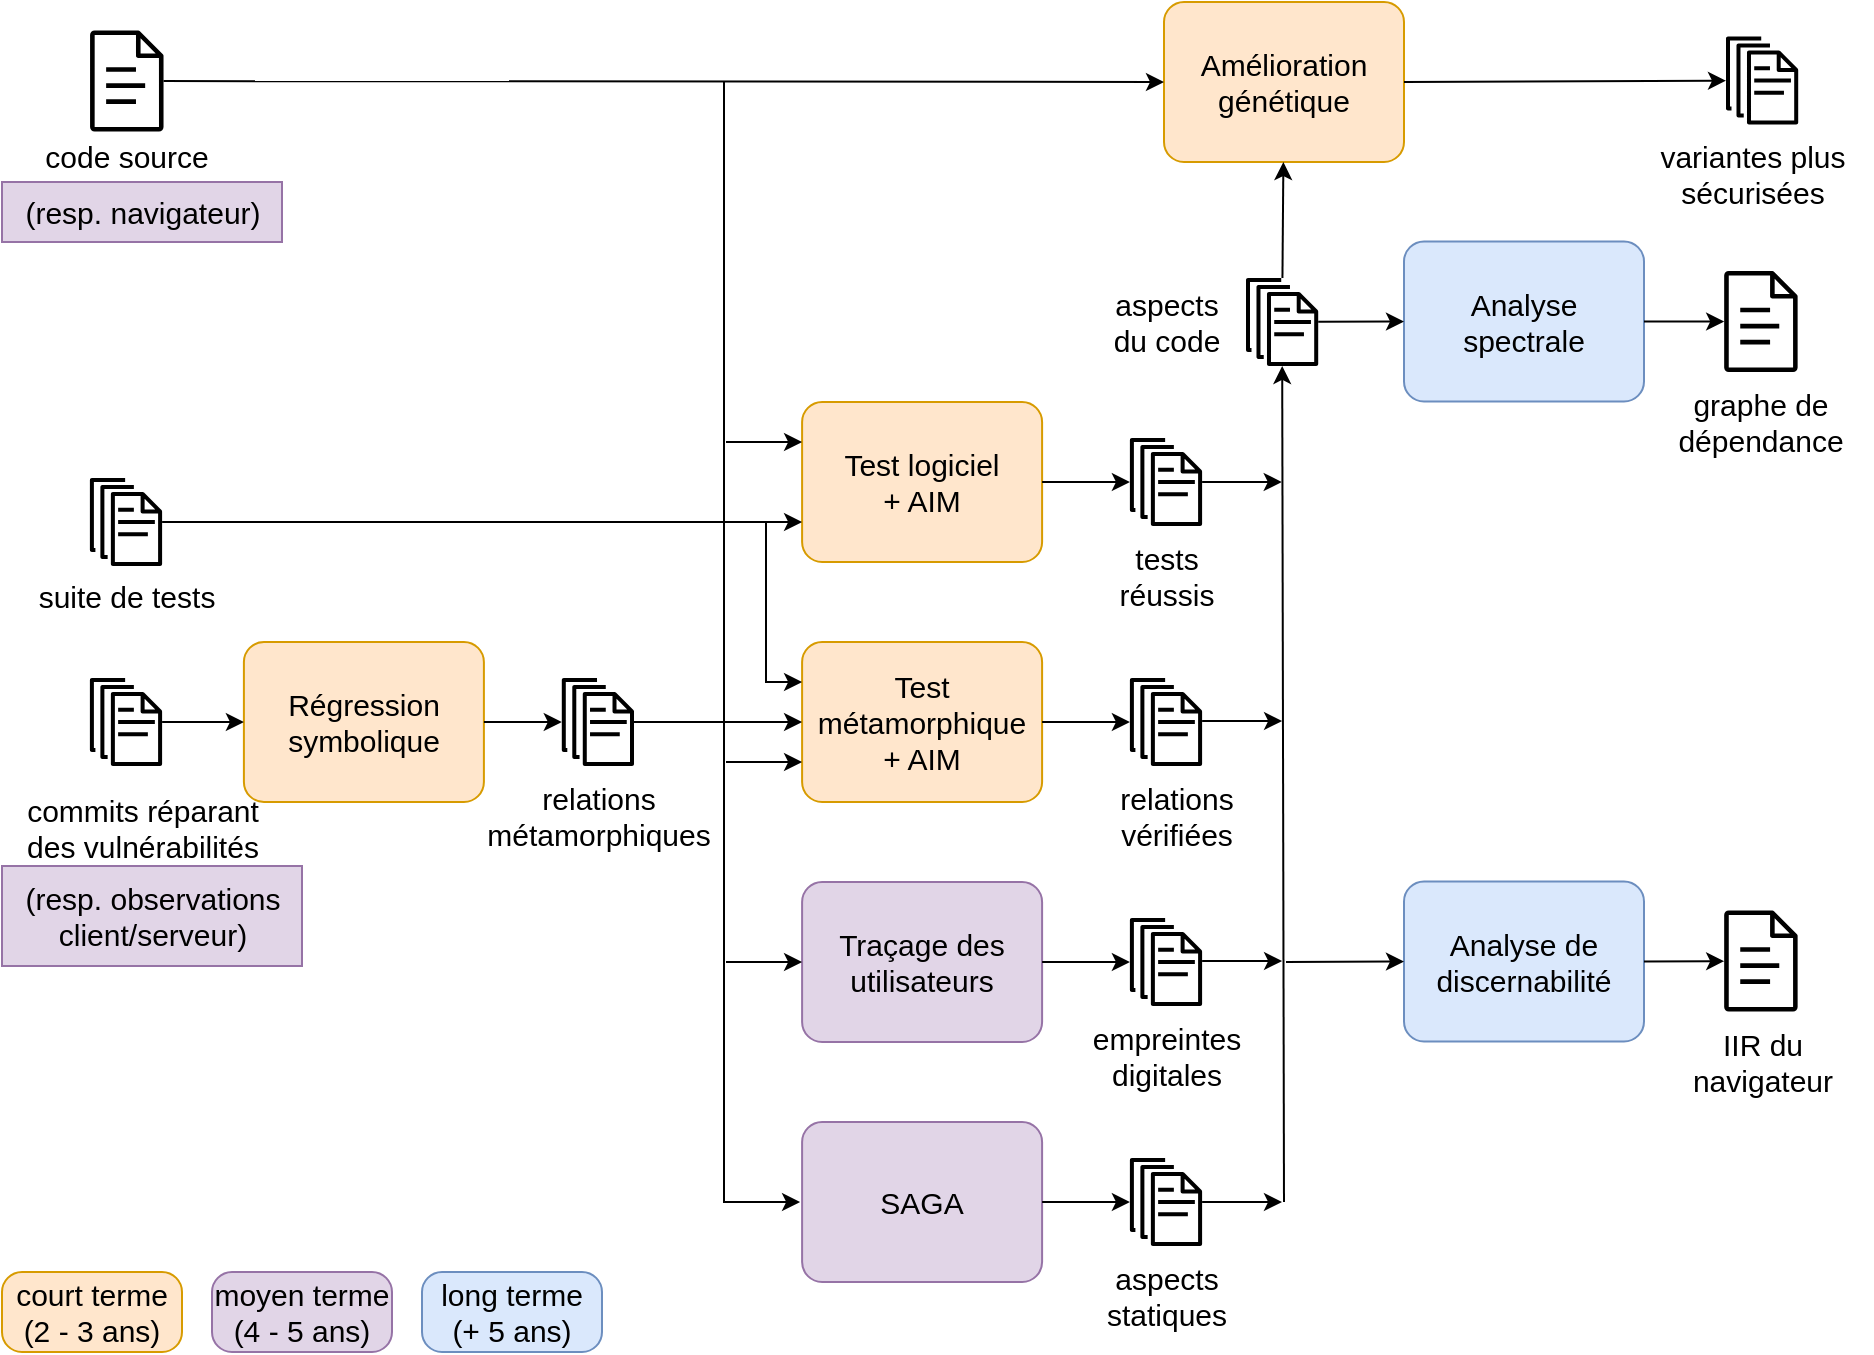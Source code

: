 <mxfile version="26.1.3">
  <diagram name="Page-1" id="982gyeF62y9UsF95akiq">
    <mxGraphModel dx="912" dy="639" grid="1" gridSize="10" guides="1" tooltips="1" connect="1" arrows="1" fold="1" page="1" pageScale="1" pageWidth="935" pageHeight="675" math="0" shadow="0">
      <root>
        <mxCell id="0" />
        <mxCell id="1" parent="0" />
        <mxCell id="LqAJjOGj0EOW5YZ_SDEt-3" value="" style="sketch=0;outlineConnect=0;fontColor=#232F3E;gradientColor=none;fillColor=light-dark(#000000, #bec8d4);strokeColor=none;dashed=0;verticalLabelPosition=bottom;verticalAlign=top;align=center;html=1;fontSize=12;fontStyle=0;aspect=fixed;pointerEvents=1;shape=mxgraph.aws4.document;" parent="1" vertex="1">
          <mxGeometry x="43.95" y="14.25" width="36.9" height="50.5" as="geometry" />
        </mxCell>
        <mxCell id="LqAJjOGj0EOW5YZ_SDEt-4" value="&lt;div&gt;Amélioration&lt;/div&gt;&lt;div&gt;génétique&lt;/div&gt;" style="points=[[0.25,0,0],[0.5,0,0],[0.75,0,0],[1,0.25,0],[1,0.5,0],[1,0.75,0],[0.75,1,0],[0.5,1,0],[0.25,1,0],[0,0.75,0],[0,0.5,0],[0,0.25,0]];shape=mxgraph.bpmn.task;whiteSpace=wrap;rectStyle=rounded;size=10;html=1;taskMarker=abstract;strokeColor=#d79b00;fontSize=15;fillColor=#ffe6cc;" parent="1" vertex="1">
          <mxGeometry x="581" width="120" height="80" as="geometry" />
        </mxCell>
        <mxCell id="LqAJjOGj0EOW5YZ_SDEt-5" value="" style="endArrow=classic;html=1;rounded=0;entryX=0;entryY=0.5;entryDx=0;entryDy=0;entryPerimeter=0;" parent="1" target="LqAJjOGj0EOW5YZ_SDEt-4" edge="1">
          <mxGeometry width="50" height="50" relative="1" as="geometry">
            <mxPoint x="80.764" y="39.518" as="sourcePoint" />
            <mxPoint x="520" y="-60" as="targetPoint" />
          </mxGeometry>
        </mxCell>
        <mxCell id="LqAJjOGj0EOW5YZ_SDEt-7" value="" style="endArrow=classic;html=1;rounded=0;exitX=1;exitY=0.5;exitDx=0;exitDy=0;exitPerimeter=0;" parent="1" source="LqAJjOGj0EOW5YZ_SDEt-4" target="ychqdGXQUVl_SIHGtclr-33" edge="1">
          <mxGeometry width="50" height="50" relative="1" as="geometry">
            <mxPoint x="533.02" y="90.5" as="sourcePoint" />
            <mxPoint x="902" y="60" as="targetPoint" />
          </mxGeometry>
        </mxCell>
        <mxCell id="LqAJjOGj0EOW5YZ_SDEt-8" value="code source" style="text;html=1;align=center;verticalAlign=middle;resizable=0;points=[];autosize=1;strokeColor=none;fillColor=none;fontSize=15;" parent="1" vertex="1">
          <mxGeometry x="7.4" y="61.5" width="110" height="30" as="geometry" />
        </mxCell>
        <mxCell id="LqAJjOGj0EOW5YZ_SDEt-9" value="&lt;div&gt;variantes plus&lt;/div&gt;&lt;div&gt;sécurisées&lt;/div&gt;" style="text;html=1;align=center;verticalAlign=middle;resizable=0;points=[];autosize=1;strokeColor=none;fillColor=none;fontSize=15;" parent="1" vertex="1">
          <mxGeometry x="815" y="61.25" width="120" height="50" as="geometry" />
        </mxCell>
        <mxCell id="LqAJjOGj0EOW5YZ_SDEt-10" value="Test logiciel&lt;br&gt;+ AIM" style="points=[[0.25,0,0],[0.5,0,0],[0.75,0,0],[1,0.25,0],[1,0.5,0],[1,0.75,0],[0.75,1,0],[0.5,1,0],[0.25,1,0],[0,0.75,0],[0,0.5,0],[0,0.25,0]];shape=mxgraph.bpmn.task;whiteSpace=wrap;rectStyle=rounded;size=10;html=1;taskMarker=abstract;strokeColor=#d79b00;fontSize=15;fillColor=#ffe6cc;" parent="1" vertex="1">
          <mxGeometry x="400.05" y="200" width="120" height="80" as="geometry" />
        </mxCell>
        <mxCell id="LqAJjOGj0EOW5YZ_SDEt-11" value="" style="sketch=0;outlineConnect=0;fontColor=#232F3E;gradientColor=none;fillColor=#000000;strokeColor=none;dashed=0;verticalLabelPosition=bottom;verticalAlign=top;align=center;html=1;fontSize=12;fontStyle=0;aspect=fixed;pointerEvents=1;shape=mxgraph.aws4.documents;" parent="1" vertex="1">
          <mxGeometry x="43.95" y="238" width="36.1" height="44" as="geometry" />
        </mxCell>
        <mxCell id="LqAJjOGj0EOW5YZ_SDEt-12" value="" style="endArrow=classic;html=1;rounded=0;entryX=0;entryY=0.75;entryDx=0;entryDy=0;entryPerimeter=0;" parent="1" source="LqAJjOGj0EOW5YZ_SDEt-11" target="LqAJjOGj0EOW5YZ_SDEt-10" edge="1">
          <mxGeometry width="50" height="50" relative="1" as="geometry">
            <mxPoint x="234.95" y="60" as="sourcePoint" />
            <mxPoint x="282.95" y="240" as="targetPoint" />
            <Array as="points" />
          </mxGeometry>
        </mxCell>
        <mxCell id="LqAJjOGj0EOW5YZ_SDEt-13" value="suite de tests" style="text;html=1;align=center;verticalAlign=middle;resizable=0;points=[];autosize=1;strokeColor=none;fillColor=none;fontSize=15;" parent="1" vertex="1">
          <mxGeometry x="7.4" y="282" width="110" height="30" as="geometry" />
        </mxCell>
        <mxCell id="LqAJjOGj0EOW5YZ_SDEt-14" value="Test métamorphique&lt;br&gt;+ AIM" style="points=[[0.25,0,0],[0.5,0,0],[0.75,0,0],[1,0.25,0],[1,0.5,0],[1,0.75,0],[0.75,1,0],[0.5,1,0],[0.25,1,0],[0,0.75,0],[0,0.5,0],[0,0.25,0]];shape=mxgraph.bpmn.task;whiteSpace=wrap;rectStyle=rounded;size=10;html=1;taskMarker=abstract;strokeColor=#d79b00;fontSize=15;fillColor=#ffe6cc;" parent="1" vertex="1">
          <mxGeometry x="400.05" y="320" width="120" height="80" as="geometry" />
        </mxCell>
        <mxCell id="LqAJjOGj0EOW5YZ_SDEt-15" value="" style="sketch=0;outlineConnect=0;fontColor=#232F3E;gradientColor=none;fillColor=#000000;strokeColor=none;dashed=0;verticalLabelPosition=bottom;verticalAlign=top;align=center;html=1;fontSize=12;fontStyle=0;aspect=fixed;pointerEvents=1;shape=mxgraph.aws4.documents;" parent="1" vertex="1">
          <mxGeometry x="279.9" y="338" width="36.1" height="44" as="geometry" />
        </mxCell>
        <mxCell id="LqAJjOGj0EOW5YZ_SDEt-16" value="" style="endArrow=classic;html=1;rounded=0;entryX=0;entryY=0.5;entryDx=0;entryDy=0;entryPerimeter=0;" parent="1" source="LqAJjOGj0EOW5YZ_SDEt-15" target="LqAJjOGj0EOW5YZ_SDEt-14" edge="1">
          <mxGeometry width="50" height="50" relative="1" as="geometry">
            <mxPoint x="233.95" y="-200" as="sourcePoint" />
            <mxPoint x="282.95" y="360" as="targetPoint" />
          </mxGeometry>
        </mxCell>
        <mxCell id="LqAJjOGj0EOW5YZ_SDEt-17" value="&lt;div&gt;relations&lt;/div&gt;&lt;div&gt;métamorphiques&lt;/div&gt;" style="text;html=1;align=center;verticalAlign=middle;resizable=0;points=[];autosize=1;strokeColor=none;fillColor=none;fontSize=15;" parent="1" vertex="1">
          <mxGeometry x="227.95" y="382" width="140" height="50" as="geometry" />
        </mxCell>
        <mxCell id="LqAJjOGj0EOW5YZ_SDEt-18" value="Régression symbolique" style="points=[[0.25,0,0],[0.5,0,0],[0.75,0,0],[1,0.25,0],[1,0.5,0],[1,0.75,0],[0.75,1,0],[0.5,1,0],[0.25,1,0],[0,0.75,0],[0,0.5,0],[0,0.25,0]];shape=mxgraph.bpmn.task;whiteSpace=wrap;rectStyle=rounded;size=10;html=1;taskMarker=abstract;strokeColor=#d79b00;fontSize=15;fillColor=#ffe6cc;" parent="1" vertex="1">
          <mxGeometry x="120.95" y="320" width="120" height="80" as="geometry" />
        </mxCell>
        <mxCell id="LqAJjOGj0EOW5YZ_SDEt-19" value="" style="endArrow=classic;html=1;rounded=0;exitX=1;exitY=0.5;exitDx=0;exitDy=0;exitPerimeter=0;" parent="1" source="LqAJjOGj0EOW5YZ_SDEt-18" target="LqAJjOGj0EOW5YZ_SDEt-15" edge="1">
          <mxGeometry width="50" height="50" relative="1" as="geometry">
            <mxPoint x="325.9" y="-210" as="sourcePoint" />
            <mxPoint x="406.9" y="-210" as="targetPoint" />
          </mxGeometry>
        </mxCell>
        <mxCell id="LqAJjOGj0EOW5YZ_SDEt-20" value="" style="sketch=0;outlineConnect=0;fontColor=#232F3E;gradientColor=none;fillColor=#000000;strokeColor=none;dashed=0;verticalLabelPosition=bottom;verticalAlign=top;align=center;html=1;fontSize=12;fontStyle=0;aspect=fixed;pointerEvents=1;shape=mxgraph.aws4.documents;" parent="1" vertex="1">
          <mxGeometry x="43.95" y="338" width="36.1" height="44" as="geometry" />
        </mxCell>
        <mxCell id="LqAJjOGj0EOW5YZ_SDEt-21" value="" style="endArrow=classic;html=1;rounded=0;entryX=0;entryY=0.5;entryDx=0;entryDy=0;entryPerimeter=0;" parent="1" source="LqAJjOGj0EOW5YZ_SDEt-20" target="LqAJjOGj0EOW5YZ_SDEt-18" edge="1">
          <mxGeometry width="50" height="50" relative="1" as="geometry">
            <mxPoint x="205.9" y="-210" as="sourcePoint" />
            <mxPoint x="289.9" y="-210" as="targetPoint" />
          </mxGeometry>
        </mxCell>
        <mxCell id="LqAJjOGj0EOW5YZ_SDEt-22" value="&lt;div&gt;commits réparant&lt;/div&gt;&lt;div&gt;des vulnérabilités&lt;/div&gt;" style="text;html=1;align=center;verticalAlign=middle;resizable=0;points=[];autosize=1;strokeColor=none;fillColor=none;fontSize=15;" parent="1" vertex="1">
          <mxGeometry y="388" width="140" height="50" as="geometry" />
        </mxCell>
        <mxCell id="LqAJjOGj0EOW5YZ_SDEt-35" value="" style="sketch=0;outlineConnect=0;fontColor=#232F3E;gradientColor=none;fillColor=#000000;strokeColor=none;dashed=0;verticalLabelPosition=bottom;verticalAlign=top;align=center;html=1;fontSize=12;fontStyle=0;aspect=fixed;pointerEvents=1;shape=mxgraph.aws4.documents;" parent="1" vertex="1">
          <mxGeometry x="563.95" y="218" width="36.1" height="44" as="geometry" />
        </mxCell>
        <mxCell id="LqAJjOGj0EOW5YZ_SDEt-36" value="&lt;div&gt;tests&lt;/div&gt;&lt;div&gt;réussis&lt;/div&gt;" style="text;html=1;align=center;verticalAlign=middle;resizable=0;points=[];autosize=1;strokeColor=none;fillColor=none;fontSize=15;" parent="1" vertex="1">
          <mxGeometry x="547" y="262" width="70" height="50" as="geometry" />
        </mxCell>
        <mxCell id="LqAJjOGj0EOW5YZ_SDEt-38" value="" style="endArrow=classic;html=1;rounded=0;" parent="1" source="LqAJjOGj0EOW5YZ_SDEt-10" target="LqAJjOGj0EOW5YZ_SDEt-35" edge="1">
          <mxGeometry width="50" height="50" relative="1" as="geometry">
            <mxPoint x="414" y="-110" as="sourcePoint" />
            <mxPoint x="494" y="-109" as="targetPoint" />
          </mxGeometry>
        </mxCell>
        <mxCell id="LqAJjOGj0EOW5YZ_SDEt-43" value="" style="sketch=0;outlineConnect=0;fontColor=#232F3E;gradientColor=none;fillColor=#000000;strokeColor=none;dashed=0;verticalLabelPosition=bottom;verticalAlign=top;align=center;html=1;fontSize=12;fontStyle=0;aspect=fixed;pointerEvents=1;shape=mxgraph.aws4.documents;" parent="1" vertex="1">
          <mxGeometry x="563.95" y="338" width="36.1" height="44" as="geometry" />
        </mxCell>
        <mxCell id="LqAJjOGj0EOW5YZ_SDEt-46" value="" style="endArrow=classic;html=1;rounded=0;" parent="1" source="LqAJjOGj0EOW5YZ_SDEt-14" target="LqAJjOGj0EOW5YZ_SDEt-43" edge="1">
          <mxGeometry width="50" height="50" relative="1" as="geometry">
            <mxPoint x="573" y="10" as="sourcePoint" />
            <mxPoint x="596" y="10" as="targetPoint" />
          </mxGeometry>
        </mxCell>
        <mxCell id="LqAJjOGj0EOW5YZ_SDEt-47" value="&lt;div&gt;relations&lt;/div&gt;&lt;div&gt;vérifiées&lt;/div&gt;" style="text;html=1;align=center;verticalAlign=middle;resizable=0;points=[];autosize=1;strokeColor=none;fillColor=none;fontSize=15;" parent="1" vertex="1">
          <mxGeometry x="547.0" y="382" width="80" height="50" as="geometry" />
        </mxCell>
        <mxCell id="VRw-bLnKxxOZqPA7tqMh-1" value="" style="endArrow=classic;html=1;rounded=0;entryX=0;entryY=0.5;entryDx=0;entryDy=0;entryPerimeter=0;" parent="1" edge="1">
          <mxGeometry width="50" height="50" relative="1" as="geometry">
            <mxPoint x="361" y="40" as="sourcePoint" />
            <mxPoint x="399.05" y="600" as="targetPoint" />
            <Array as="points">
              <mxPoint x="361" y="600" />
            </Array>
          </mxGeometry>
        </mxCell>
        <mxCell id="VRw-bLnKxxOZqPA7tqMh-12" value="&lt;div&gt;(resp. observations&lt;/div&gt;&lt;div&gt;client/serveur)&lt;/div&gt;" style="text;html=1;align=center;verticalAlign=middle;resizable=0;points=[];autosize=1;strokeColor=#9673a6;fillColor=#e1d5e7;fontSize=15;" parent="1" vertex="1">
          <mxGeometry y="432" width="150" height="50" as="geometry" />
        </mxCell>
        <mxCell id="ychqdGXQUVl_SIHGtclr-1" value="(resp. navigateur)" style="text;html=1;align=center;verticalAlign=middle;resizable=0;points=[];autosize=1;strokeColor=#9673a6;fillColor=#e1d5e7;fontSize=15;" parent="1" vertex="1">
          <mxGeometry y="90" width="140" height="30" as="geometry" />
        </mxCell>
        <mxCell id="ychqdGXQUVl_SIHGtclr-3" value="&lt;div&gt;Traçage des&lt;/div&gt;&lt;div&gt;utilisateurs&lt;/div&gt;" style="points=[[0.25,0,0],[0.5,0,0],[0.75,0,0],[1,0.25,0],[1,0.5,0],[1,0.75,0],[0.75,1,0],[0.5,1,0],[0.25,1,0],[0,0.75,0],[0,0.5,0],[0,0.25,0]];shape=mxgraph.bpmn.task;whiteSpace=wrap;rectStyle=rounded;size=10;html=1;taskMarker=abstract;strokeColor=#9673a6;fontSize=15;fillColor=#e1d5e7;" parent="1" vertex="1">
          <mxGeometry x="400.05" y="440" width="120" height="80" as="geometry" />
        </mxCell>
        <mxCell id="ychqdGXQUVl_SIHGtclr-4" value="" style="sketch=0;outlineConnect=0;fontColor=#232F3E;gradientColor=none;fillColor=#000000;strokeColor=none;dashed=0;verticalLabelPosition=bottom;verticalAlign=top;align=center;html=1;fontSize=12;fontStyle=0;aspect=fixed;pointerEvents=1;shape=mxgraph.aws4.documents;" parent="1" vertex="1">
          <mxGeometry x="563.95" y="458" width="36.1" height="44" as="geometry" />
        </mxCell>
        <mxCell id="ychqdGXQUVl_SIHGtclr-5" value="" style="endArrow=classic;html=1;rounded=0;exitX=1;exitY=0.5;exitDx=0;exitDy=0;exitPerimeter=0;" parent="1" source="ychqdGXQUVl_SIHGtclr-3" target="ychqdGXQUVl_SIHGtclr-4" edge="1">
          <mxGeometry width="50" height="50" relative="1" as="geometry">
            <mxPoint x="519" y="482" as="sourcePoint" />
            <mxPoint x="596" y="132" as="targetPoint" />
          </mxGeometry>
        </mxCell>
        <mxCell id="ychqdGXQUVl_SIHGtclr-6" value="&lt;div&gt;empreintes&lt;/div&gt;&lt;div&gt;digitales&lt;/div&gt;" style="text;html=1;align=center;verticalAlign=middle;resizable=0;points=[];autosize=1;strokeColor=none;fillColor=none;fontSize=15;" parent="1" vertex="1">
          <mxGeometry x="532.0" y="502" width="100" height="50" as="geometry" />
        </mxCell>
        <mxCell id="ychqdGXQUVl_SIHGtclr-7" value="SAGA" style="points=[[0.25,0,0],[0.5,0,0],[0.75,0,0],[1,0.25,0],[1,0.5,0],[1,0.75,0],[0.75,1,0],[0.5,1,0],[0.25,1,0],[0,0.75,0],[0,0.5,0],[0,0.25,0]];shape=mxgraph.bpmn.task;whiteSpace=wrap;rectStyle=rounded;size=10;html=1;taskMarker=abstract;strokeColor=#9673a6;fontSize=15;fillColor=#e1d5e7;" parent="1" vertex="1">
          <mxGeometry x="400.05" y="560" width="120" height="80" as="geometry" />
        </mxCell>
        <mxCell id="ychqdGXQUVl_SIHGtclr-8" value="" style="sketch=0;outlineConnect=0;fontColor=#232F3E;gradientColor=none;fillColor=#000000;strokeColor=none;dashed=0;verticalLabelPosition=bottom;verticalAlign=top;align=center;html=1;fontSize=12;fontStyle=0;aspect=fixed;pointerEvents=1;shape=mxgraph.aws4.documents;" parent="1" vertex="1">
          <mxGeometry x="563.95" y="578" width="36.1" height="44" as="geometry" />
        </mxCell>
        <mxCell id="ychqdGXQUVl_SIHGtclr-9" value="" style="endArrow=classic;html=1;rounded=0;exitX=1;exitY=0.5;exitDx=0;exitDy=0;exitPerimeter=0;" parent="1" source="ychqdGXQUVl_SIHGtclr-7" target="ychqdGXQUVl_SIHGtclr-8" edge="1">
          <mxGeometry width="50" height="50" relative="1" as="geometry">
            <mxPoint x="519" y="602" as="sourcePoint" />
            <mxPoint x="596" y="252" as="targetPoint" />
          </mxGeometry>
        </mxCell>
        <mxCell id="ychqdGXQUVl_SIHGtclr-10" value="&lt;div&gt;aspects&lt;/div&gt;&lt;div&gt;statiques&lt;/div&gt;" style="text;html=1;align=center;verticalAlign=middle;resizable=0;points=[];autosize=1;strokeColor=none;fillColor=none;fontSize=15;" parent="1" vertex="1">
          <mxGeometry x="542.0" y="622" width="80" height="50" as="geometry" />
        </mxCell>
        <mxCell id="ychqdGXQUVl_SIHGtclr-11" value="" style="endArrow=classic;html=1;rounded=0;" parent="1" source="LqAJjOGj0EOW5YZ_SDEt-35" edge="1">
          <mxGeometry width="50" height="50" relative="1" as="geometry">
            <mxPoint x="700.9" y="270" as="sourcePoint" />
            <mxPoint x="639.88" y="240" as="targetPoint" />
          </mxGeometry>
        </mxCell>
        <mxCell id="ychqdGXQUVl_SIHGtclr-12" value="" style="endArrow=classic;html=1;rounded=0;entryX=0;entryY=0.25;entryDx=0;entryDy=0;entryPerimeter=0;" parent="1" target="LqAJjOGj0EOW5YZ_SDEt-10" edge="1">
          <mxGeometry width="50" height="50" relative="1" as="geometry">
            <mxPoint x="362" y="220" as="sourcePoint" />
            <mxPoint x="672" y="250" as="targetPoint" />
          </mxGeometry>
        </mxCell>
        <mxCell id="ychqdGXQUVl_SIHGtclr-13" value="" style="endArrow=classic;html=1;rounded=0;entryX=0;entryY=0.75;entryDx=0;entryDy=0;entryPerimeter=0;" parent="1" target="LqAJjOGj0EOW5YZ_SDEt-14" edge="1">
          <mxGeometry width="50" height="50" relative="1" as="geometry">
            <mxPoint x="362" y="380" as="sourcePoint" />
            <mxPoint x="520.12" y="340" as="targetPoint" />
          </mxGeometry>
        </mxCell>
        <mxCell id="ychqdGXQUVl_SIHGtclr-15" value="" style="endArrow=classic;html=1;rounded=0;entryX=0;entryY=0.5;entryDx=0;entryDy=0;entryPerimeter=0;" parent="1" target="ychqdGXQUVl_SIHGtclr-3" edge="1">
          <mxGeometry width="50" height="50" relative="1" as="geometry">
            <mxPoint x="362" y="480" as="sourcePoint" />
            <mxPoint x="520.05" y="458" as="targetPoint" />
          </mxGeometry>
        </mxCell>
        <mxCell id="ychqdGXQUVl_SIHGtclr-17" value="" style="endArrow=classic;html=1;rounded=0;" parent="1" edge="1">
          <mxGeometry width="50" height="50" relative="1" as="geometry">
            <mxPoint x="600.05" y="359.5" as="sourcePoint" />
            <mxPoint x="640.05" y="359.5" as="targetPoint" />
          </mxGeometry>
        </mxCell>
        <mxCell id="ychqdGXQUVl_SIHGtclr-19" value="" style="endArrow=classic;html=1;rounded=0;" parent="1" edge="1">
          <mxGeometry width="50" height="50" relative="1" as="geometry">
            <mxPoint x="600.05" y="479.5" as="sourcePoint" />
            <mxPoint x="640.05" y="479.5" as="targetPoint" />
          </mxGeometry>
        </mxCell>
        <mxCell id="ychqdGXQUVl_SIHGtclr-23" value="Analyse spectrale" style="points=[[0.25,0,0],[0.5,0,0],[0.75,0,0],[1,0.25,0],[1,0.5,0],[1,0.75,0],[0.75,1,0],[0.5,1,0],[0.25,1,0],[0,0.75,0],[0,0.5,0],[0,0.25,0]];shape=mxgraph.bpmn.task;whiteSpace=wrap;rectStyle=rounded;size=10;html=1;taskMarker=abstract;strokeColor=#6c8ebf;fontSize=15;fillColor=#dae8fc;" parent="1" vertex="1">
          <mxGeometry x="701" y="119.75" width="120" height="80" as="geometry" />
        </mxCell>
        <mxCell id="ychqdGXQUVl_SIHGtclr-25" value="" style="sketch=0;outlineConnect=0;fontColor=#232F3E;gradientColor=none;fillColor=#000000;strokeColor=none;dashed=0;verticalLabelPosition=bottom;verticalAlign=top;align=center;html=1;fontSize=12;fontStyle=0;aspect=fixed;pointerEvents=1;shape=mxgraph.aws4.documents;" parent="1" vertex="1">
          <mxGeometry x="622" y="138" width="36.1" height="44" as="geometry" />
        </mxCell>
        <mxCell id="ychqdGXQUVl_SIHGtclr-26" value="" style="endArrow=classic;html=1;rounded=0;entryX=0;entryY=0.5;entryDx=0;entryDy=0;entryPerimeter=0;" parent="1" source="ychqdGXQUVl_SIHGtclr-25" target="ychqdGXQUVl_SIHGtclr-23" edge="1">
          <mxGeometry width="50" height="50" relative="1" as="geometry">
            <mxPoint x="652" y="210" as="sourcePoint" />
            <mxPoint x="694" y="210" as="targetPoint" />
          </mxGeometry>
        </mxCell>
        <mxCell id="ychqdGXQUVl_SIHGtclr-27" value="&lt;div&gt;aspects&lt;/div&gt;&lt;div&gt;du code&lt;/div&gt;" style="text;html=1;align=center;verticalAlign=middle;resizable=0;points=[];autosize=1;strokeColor=none;fillColor=none;fontSize=15;" parent="1" vertex="1">
          <mxGeometry x="542.0" y="135.25" width="80" height="50" as="geometry" />
        </mxCell>
        <mxCell id="ychqdGXQUVl_SIHGtclr-28" value="" style="sketch=0;outlineConnect=0;fontColor=#232F3E;gradientColor=none;fillColor=light-dark(#000000, #bec8d4);strokeColor=none;dashed=0;verticalLabelPosition=bottom;verticalAlign=top;align=center;html=1;fontSize=12;fontStyle=0;aspect=fixed;pointerEvents=1;shape=mxgraph.aws4.document;" parent="1" vertex="1">
          <mxGeometry x="861" y="134.5" width="36.9" height="50.5" as="geometry" />
        </mxCell>
        <mxCell id="ychqdGXQUVl_SIHGtclr-29" value="" style="endArrow=classic;html=1;rounded=0;exitX=1;exitY=0.5;exitDx=0;exitDy=0;exitPerimeter=0;" parent="1" source="ychqdGXQUVl_SIHGtclr-23" target="ychqdGXQUVl_SIHGtclr-28" edge="1">
          <mxGeometry width="50" height="50" relative="1" as="geometry">
            <mxPoint x="670" y="209.75" as="sourcePoint" />
            <mxPoint x="712" y="209.75" as="targetPoint" />
          </mxGeometry>
        </mxCell>
        <mxCell id="ychqdGXQUVl_SIHGtclr-30" value="&lt;div&gt;graphe de&lt;/div&gt;&lt;div&gt;dépendance&lt;/div&gt;" style="text;html=1;align=center;verticalAlign=middle;resizable=0;points=[];autosize=1;strokeColor=none;fillColor=none;fontSize=15;" parent="1" vertex="1">
          <mxGeometry x="824.45" y="185" width="110" height="50" as="geometry" />
        </mxCell>
        <mxCell id="ychqdGXQUVl_SIHGtclr-31" value="Analyse de discernabilité" style="points=[[0.25,0,0],[0.5,0,0],[0.75,0,0],[1,0.25,0],[1,0.5,0],[1,0.75,0],[0.75,1,0],[0.5,1,0],[0.25,1,0],[0,0.75,0],[0,0.5,0],[0,0.25,0]];shape=mxgraph.bpmn.task;whiteSpace=wrap;rectStyle=rounded;size=10;html=1;taskMarker=abstract;strokeColor=#6c8ebf;fontSize=15;fillColor=#dae8fc;" parent="1" vertex="1">
          <mxGeometry x="701" y="439.75" width="120" height="80" as="geometry" />
        </mxCell>
        <mxCell id="ychqdGXQUVl_SIHGtclr-32" value="" style="endArrow=classic;html=1;rounded=0;entryX=0;entryY=0.5;entryDx=0;entryDy=0;entryPerimeter=0;" parent="1" target="ychqdGXQUVl_SIHGtclr-31" edge="1">
          <mxGeometry width="50" height="50" relative="1" as="geometry">
            <mxPoint x="642" y="480" as="sourcePoint" />
            <mxPoint x="694" y="210" as="targetPoint" />
          </mxGeometry>
        </mxCell>
        <mxCell id="ychqdGXQUVl_SIHGtclr-33" value="" style="sketch=0;outlineConnect=0;fontColor=#232F3E;gradientColor=none;fillColor=#000000;strokeColor=none;dashed=0;verticalLabelPosition=bottom;verticalAlign=top;align=center;html=1;fontSize=12;fontStyle=0;aspect=fixed;pointerEvents=1;shape=mxgraph.aws4.documents;" parent="1" vertex="1">
          <mxGeometry x="862" y="17.25" width="36.1" height="44" as="geometry" />
        </mxCell>
        <mxCell id="ychqdGXQUVl_SIHGtclr-34" value="" style="endArrow=classic;html=1;rounded=0;entryX=0;entryY=0.25;entryDx=0;entryDy=0;entryPerimeter=0;" parent="1" target="LqAJjOGj0EOW5YZ_SDEt-14" edge="1">
          <mxGeometry width="50" height="50" relative="1" as="geometry">
            <mxPoint x="382" y="260" as="sourcePoint" />
            <mxPoint x="410" y="390" as="targetPoint" />
            <Array as="points">
              <mxPoint x="382" y="340" />
            </Array>
          </mxGeometry>
        </mxCell>
        <mxCell id="ychqdGXQUVl_SIHGtclr-35" value="&lt;div&gt;court terme&lt;/div&gt;&lt;div&gt;(2 - 3 ans)&lt;/div&gt;" style="points=[[0.25,0,0],[0.5,0,0],[0.75,0,0],[1,0.25,0],[1,0.5,0],[1,0.75,0],[0.75,1,0],[0.5,1,0],[0.25,1,0],[0,0.75,0],[0,0.5,0],[0,0.25,0]];shape=mxgraph.bpmn.task;whiteSpace=wrap;rectStyle=rounded;size=10;html=1;taskMarker=abstract;strokeColor=#d79b00;fontSize=15;fillColor=#ffe6cc;" parent="1" vertex="1">
          <mxGeometry x="5.684e-14" y="635" width="90" height="40" as="geometry" />
        </mxCell>
        <mxCell id="ychqdGXQUVl_SIHGtclr-36" value="&lt;div&gt;moyen terme&lt;/div&gt;&lt;div&gt;(4 - 5 ans)&lt;/div&gt;" style="points=[[0.25,0,0],[0.5,0,0],[0.75,0,0],[1,0.25,0],[1,0.5,0],[1,0.75,0],[0.75,1,0],[0.5,1,0],[0.25,1,0],[0,0.75,0],[0,0.5,0],[0,0.25,0]];shape=mxgraph.bpmn.task;whiteSpace=wrap;rectStyle=rounded;size=10;html=1;taskMarker=abstract;strokeColor=#9673a6;fontSize=15;fillColor=#e1d5e7;" parent="1" vertex="1">
          <mxGeometry x="105.0" y="635" width="90" height="40" as="geometry" />
        </mxCell>
        <mxCell id="ychqdGXQUVl_SIHGtclr-37" value="&lt;div&gt;long terme&lt;/div&gt;&lt;div&gt;(+ 5 ans)&lt;/div&gt;" style="points=[[0.25,0,0],[0.5,0,0],[0.75,0,0],[1,0.25,0],[1,0.5,0],[1,0.75,0],[0.75,1,0],[0.5,1,0],[0.25,1,0],[0,0.75,0],[0,0.5,0],[0,0.25,0]];shape=mxgraph.bpmn.task;whiteSpace=wrap;rectStyle=rounded;size=10;html=1;taskMarker=abstract;strokeColor=#6c8ebf;fontSize=15;fillColor=#dae8fc;" parent="1" vertex="1">
          <mxGeometry x="210.0" y="635" width="90" height="40" as="geometry" />
        </mxCell>
        <mxCell id="ychqdGXQUVl_SIHGtclr-39" value="" style="sketch=0;outlineConnect=0;fontColor=#232F3E;gradientColor=none;fillColor=light-dark(#000000, #bec8d4);strokeColor=none;dashed=0;verticalLabelPosition=bottom;verticalAlign=top;align=center;html=1;fontSize=12;fontStyle=0;aspect=fixed;pointerEvents=1;shape=mxgraph.aws4.document;" parent="1" vertex="1">
          <mxGeometry x="861" y="454.25" width="36.9" height="50.5" as="geometry" />
        </mxCell>
        <mxCell id="ychqdGXQUVl_SIHGtclr-40" value="&lt;div&gt;IIR du&lt;/div&gt;&lt;div&gt;navigateur&lt;/div&gt;" style="text;html=1;align=center;verticalAlign=middle;resizable=0;points=[];autosize=1;strokeColor=none;fillColor=none;fontSize=15;" parent="1" vertex="1">
          <mxGeometry x="835.05" y="504.75" width="90" height="50" as="geometry" />
        </mxCell>
        <mxCell id="ychqdGXQUVl_SIHGtclr-41" value="" style="endArrow=classic;html=1;rounded=0;exitX=1;exitY=0.5;exitDx=0;exitDy=0;exitPerimeter=0;" parent="1" source="ychqdGXQUVl_SIHGtclr-31" target="ychqdGXQUVl_SIHGtclr-39" edge="1">
          <mxGeometry width="50" height="50" relative="1" as="geometry">
            <mxPoint x="832" y="209.75" as="sourcePoint" />
            <mxPoint x="872" y="209.75" as="targetPoint" />
          </mxGeometry>
        </mxCell>
        <mxCell id="ychqdGXQUVl_SIHGtclr-42" value="" style="endArrow=classic;html=1;rounded=0;" parent="1" source="ychqdGXQUVl_SIHGtclr-8" edge="1">
          <mxGeometry width="50" height="50" relative="1" as="geometry">
            <mxPoint x="670" y="590" as="sourcePoint" />
            <mxPoint x="640" y="600" as="targetPoint" />
          </mxGeometry>
        </mxCell>
        <mxCell id="ychqdGXQUVl_SIHGtclr-43" value="" style="endArrow=classic;html=1;rounded=0;" parent="1" target="ychqdGXQUVl_SIHGtclr-25" edge="1">
          <mxGeometry width="50" height="50" relative="1" as="geometry">
            <mxPoint x="641" y="600" as="sourcePoint" />
            <mxPoint x="660.05" y="499.5" as="targetPoint" />
          </mxGeometry>
        </mxCell>
        <mxCell id="f4MlFoTisrWEUfwfSwzu-1" value="" style="endArrow=classic;html=1;rounded=0;" parent="1" source="ychqdGXQUVl_SIHGtclr-25" target="LqAJjOGj0EOW5YZ_SDEt-4" edge="1">
          <mxGeometry width="50" height="50" relative="1" as="geometry">
            <mxPoint x="891" y="210" as="sourcePoint" />
            <mxPoint x="931" y="210" as="targetPoint" />
          </mxGeometry>
        </mxCell>
      </root>
    </mxGraphModel>
  </diagram>
</mxfile>
